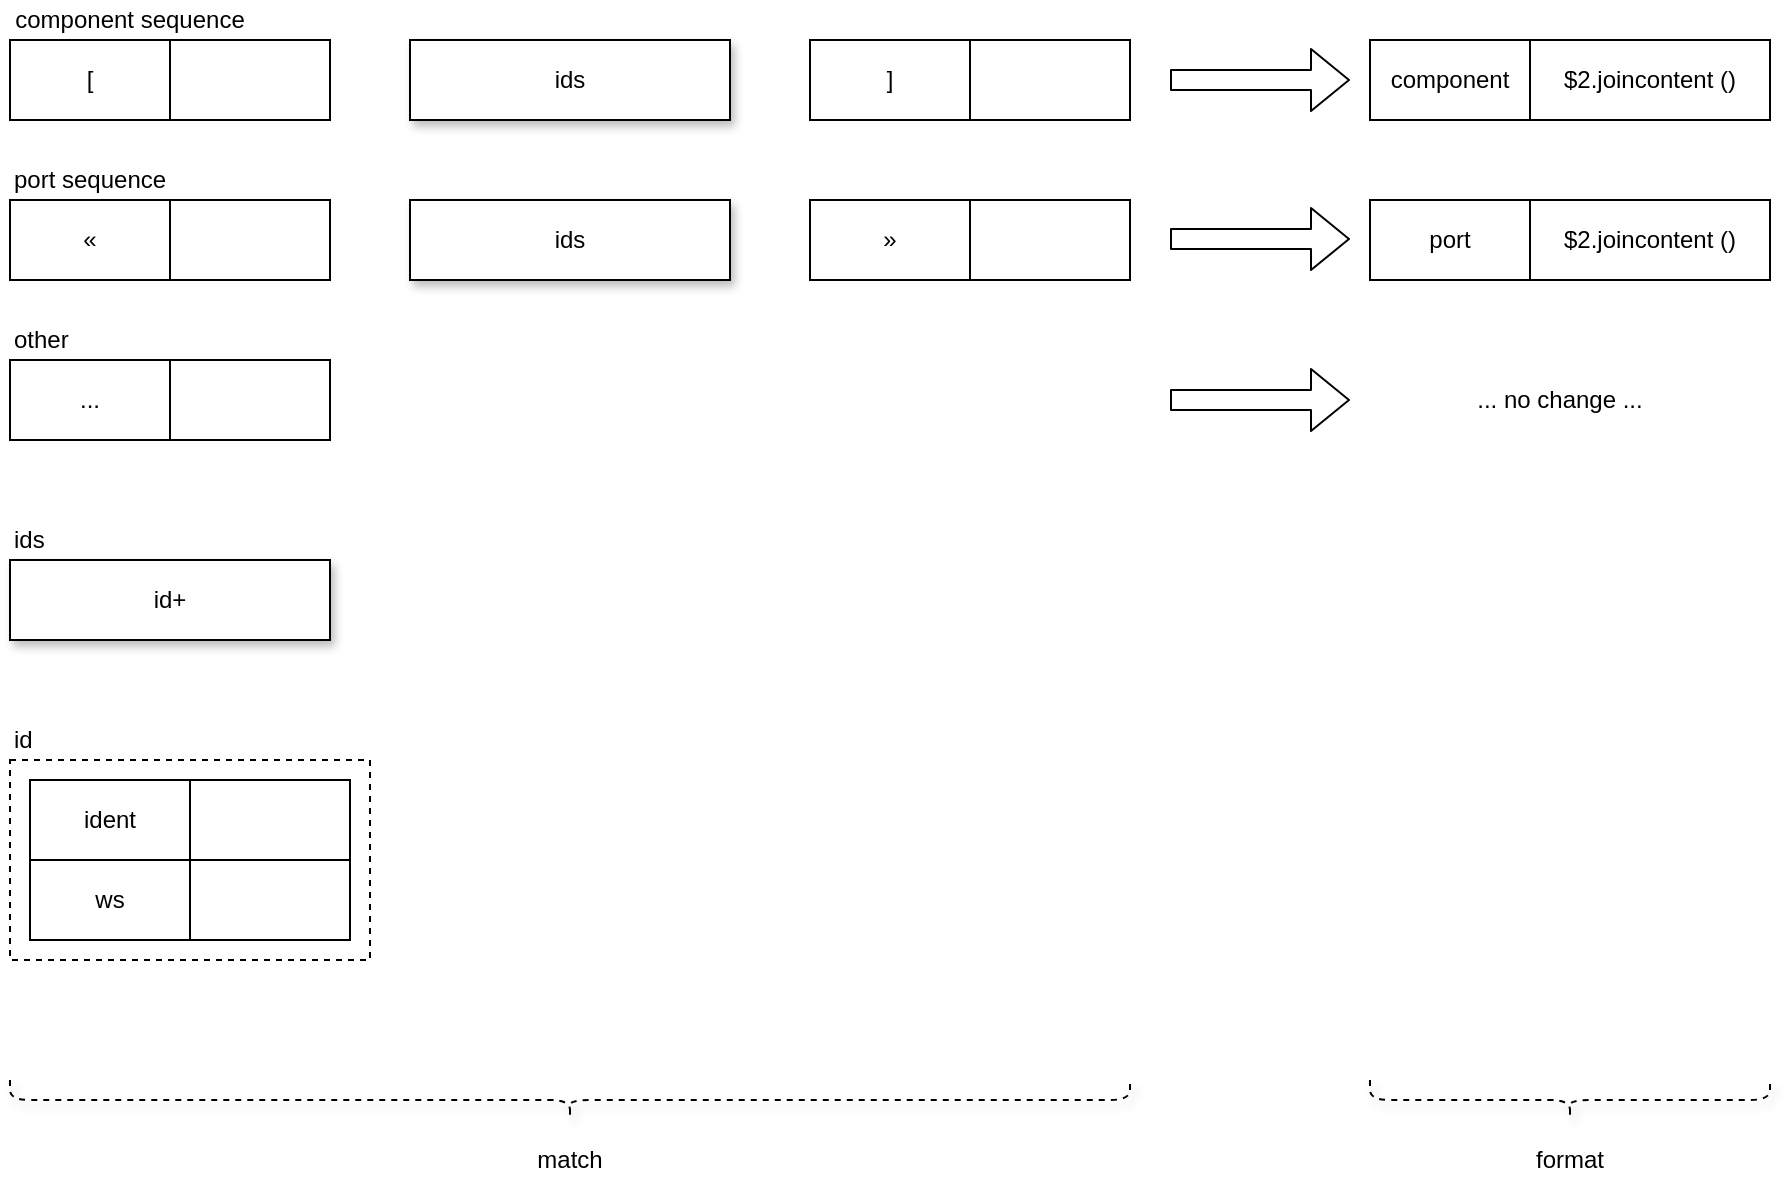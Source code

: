 <mxfile version="14.6.13" type="device"><diagram id="oMpclr1yySNiD7nfy-qn" name="folding"><mxGraphModel dx="1106" dy="806" grid="1" gridSize="10" guides="1" tooltips="1" connect="1" arrows="1" fold="1" page="1" pageScale="1" pageWidth="1100" pageHeight="850" math="0" shadow="0"><root><mxCell id="0"/><mxCell id="1" parent="0"/><mxCell id="BmiWkwZdn9Z-OI5TT-yy-23" value="" style="rounded=0;whiteSpace=wrap;html=1;dashed=1;" vertex="1" parent="1"><mxGeometry x="40" y="440" width="180" height="100" as="geometry"/></mxCell><mxCell id="BmiWkwZdn9Z-OI5TT-yy-1" value="[" style="rounded=0;whiteSpace=wrap;html=1;" vertex="1" parent="1"><mxGeometry x="40" y="80" width="80" height="40" as="geometry"/></mxCell><mxCell id="BmiWkwZdn9Z-OI5TT-yy-2" value="" style="rounded=0;whiteSpace=wrap;html=1;" vertex="1" parent="1"><mxGeometry x="120" y="80" width="80" height="40" as="geometry"/></mxCell><mxCell id="BmiWkwZdn9Z-OI5TT-yy-3" value="ids" style="rounded=0;whiteSpace=wrap;html=1;shadow=1;" vertex="1" parent="1"><mxGeometry x="240" y="80" width="160" height="40" as="geometry"/></mxCell><mxCell id="BmiWkwZdn9Z-OI5TT-yy-5" value="]" style="rounded=0;whiteSpace=wrap;html=1;" vertex="1" parent="1"><mxGeometry x="440" y="80" width="80" height="40" as="geometry"/></mxCell><mxCell id="BmiWkwZdn9Z-OI5TT-yy-6" value="" style="rounded=0;whiteSpace=wrap;html=1;" vertex="1" parent="1"><mxGeometry x="520" y="80" width="80" height="40" as="geometry"/></mxCell><mxCell id="BmiWkwZdn9Z-OI5TT-yy-7" value="«" style="rounded=0;whiteSpace=wrap;html=1;" vertex="1" parent="1"><mxGeometry x="40" y="160" width="80" height="40" as="geometry"/></mxCell><mxCell id="BmiWkwZdn9Z-OI5TT-yy-8" value="" style="rounded=0;whiteSpace=wrap;html=1;" vertex="1" parent="1"><mxGeometry x="120" y="160" width="80" height="40" as="geometry"/></mxCell><mxCell id="BmiWkwZdn9Z-OI5TT-yy-9" value="ids" style="rounded=0;whiteSpace=wrap;html=1;shadow=1;" vertex="1" parent="1"><mxGeometry x="240" y="160" width="160" height="40" as="geometry"/></mxCell><mxCell id="BmiWkwZdn9Z-OI5TT-yy-11" value="»" style="rounded=0;whiteSpace=wrap;html=1;" vertex="1" parent="1"><mxGeometry x="440" y="160" width="80" height="40" as="geometry"/></mxCell><mxCell id="BmiWkwZdn9Z-OI5TT-yy-12" value="" style="rounded=0;whiteSpace=wrap;html=1;" vertex="1" parent="1"><mxGeometry x="520" y="160" width="80" height="40" as="geometry"/></mxCell><mxCell id="BmiWkwZdn9Z-OI5TT-yy-13" value="component" style="rounded=0;whiteSpace=wrap;html=1;" vertex="1" parent="1"><mxGeometry x="720" y="80" width="80" height="40" as="geometry"/></mxCell><mxCell id="BmiWkwZdn9Z-OI5TT-yy-14" value="$2.joincontent ()" style="rounded=0;whiteSpace=wrap;html=1;" vertex="1" parent="1"><mxGeometry x="800" y="80" width="120" height="40" as="geometry"/></mxCell><mxCell id="BmiWkwZdn9Z-OI5TT-yy-15" value="port" style="rounded=0;whiteSpace=wrap;html=1;" vertex="1" parent="1"><mxGeometry x="720" y="160" width="80" height="40" as="geometry"/></mxCell><mxCell id="BmiWkwZdn9Z-OI5TT-yy-16" value="$2.joincontent ()" style="rounded=0;whiteSpace=wrap;html=1;" vertex="1" parent="1"><mxGeometry x="800" y="160" width="120" height="40" as="geometry"/></mxCell><mxCell id="BmiWkwZdn9Z-OI5TT-yy-17" value="" style="shape=flexArrow;endArrow=classic;html=1;" edge="1" parent="1"><mxGeometry width="50" height="50" relative="1" as="geometry"><mxPoint x="620" y="100" as="sourcePoint"/><mxPoint x="710" y="100" as="targetPoint"/></mxGeometry></mxCell><mxCell id="BmiWkwZdn9Z-OI5TT-yy-18" value="" style="shape=flexArrow;endArrow=classic;html=1;" edge="1" parent="1"><mxGeometry width="50" height="50" relative="1" as="geometry"><mxPoint x="620" y="179.5" as="sourcePoint"/><mxPoint x="710" y="179.5" as="targetPoint"/></mxGeometry></mxCell><mxCell id="BmiWkwZdn9Z-OI5TT-yy-19" value="ident" style="rounded=0;whiteSpace=wrap;html=1;" vertex="1" parent="1"><mxGeometry x="50" y="450" width="80" height="40" as="geometry"/></mxCell><mxCell id="BmiWkwZdn9Z-OI5TT-yy-20" value="" style="rounded=0;whiteSpace=wrap;html=1;" vertex="1" parent="1"><mxGeometry x="130" y="450" width="80" height="40" as="geometry"/></mxCell><mxCell id="BmiWkwZdn9Z-OI5TT-yy-21" value="ws" style="rounded=0;whiteSpace=wrap;html=1;" vertex="1" parent="1"><mxGeometry x="50" y="490" width="80" height="40" as="geometry"/></mxCell><mxCell id="BmiWkwZdn9Z-OI5TT-yy-22" value="" style="rounded=0;whiteSpace=wrap;html=1;" vertex="1" parent="1"><mxGeometry x="130" y="490" width="80" height="40" as="geometry"/></mxCell><mxCell id="BmiWkwZdn9Z-OI5TT-yy-24" value="..." style="rounded=0;whiteSpace=wrap;html=1;" vertex="1" parent="1"><mxGeometry x="40" y="240" width="80" height="40" as="geometry"/></mxCell><mxCell id="BmiWkwZdn9Z-OI5TT-yy-25" value="" style="rounded=0;whiteSpace=wrap;html=1;" vertex="1" parent="1"><mxGeometry x="120" y="240" width="80" height="40" as="geometry"/></mxCell><mxCell id="BmiWkwZdn9Z-OI5TT-yy-30" value="" style="shape=flexArrow;endArrow=classic;html=1;" edge="1" parent="1"><mxGeometry width="50" height="50" relative="1" as="geometry"><mxPoint x="620" y="260" as="sourcePoint"/><mxPoint x="710" y="260" as="targetPoint"/></mxGeometry></mxCell><mxCell id="BmiWkwZdn9Z-OI5TT-yy-33" value="... no change ..." style="text;html=1;strokeColor=none;fillColor=none;align=center;verticalAlign=middle;whiteSpace=wrap;rounded=0;dashed=1;" vertex="1" parent="1"><mxGeometry x="770" y="250" width="90" height="20" as="geometry"/></mxCell><mxCell id="BmiWkwZdn9Z-OI5TT-yy-36" value="component sequence" style="text;html=1;strokeColor=none;fillColor=none;align=center;verticalAlign=middle;whiteSpace=wrap;rounded=0;dashed=1;" vertex="1" parent="1"><mxGeometry x="40" y="60" width="120" height="20" as="geometry"/></mxCell><mxCell id="BmiWkwZdn9Z-OI5TT-yy-37" value="port sequence" style="text;html=1;strokeColor=none;fillColor=none;align=left;verticalAlign=middle;whiteSpace=wrap;rounded=0;dashed=1;" vertex="1" parent="1"><mxGeometry x="40" y="140" width="120" height="20" as="geometry"/></mxCell><mxCell id="BmiWkwZdn9Z-OI5TT-yy-38" value="other" style="text;html=1;strokeColor=none;fillColor=none;align=left;verticalAlign=middle;whiteSpace=wrap;rounded=0;dashed=1;" vertex="1" parent="1"><mxGeometry x="40" y="220" width="120" height="20" as="geometry"/></mxCell><mxCell id="BmiWkwZdn9Z-OI5TT-yy-39" value="id" style="text;html=1;strokeColor=none;fillColor=none;align=left;verticalAlign=middle;whiteSpace=wrap;rounded=0;dashed=1;" vertex="1" parent="1"><mxGeometry x="40" y="420" width="120" height="20" as="geometry"/></mxCell><mxCell id="BmiWkwZdn9Z-OI5TT-yy-40" value="ids" style="text;html=1;strokeColor=none;fillColor=none;align=left;verticalAlign=middle;whiteSpace=wrap;rounded=0;dashed=1;" vertex="1" parent="1"><mxGeometry x="40" y="320" width="120" height="20" as="geometry"/></mxCell><mxCell id="BmiWkwZdn9Z-OI5TT-yy-41" value="id+" style="rounded=0;whiteSpace=wrap;html=1;shadow=1;" vertex="1" parent="1"><mxGeometry x="40" y="340" width="160" height="40" as="geometry"/></mxCell><mxCell id="BmiWkwZdn9Z-OI5TT-yy-42" value="" style="shape=curlyBracket;whiteSpace=wrap;html=1;rounded=1;shadow=1;dashed=1;align=left;rotation=-90;" vertex="1" parent="1"><mxGeometry x="310" y="330" width="20" height="560" as="geometry"/></mxCell><mxCell id="BmiWkwZdn9Z-OI5TT-yy-43" value="" style="shape=curlyBracket;whiteSpace=wrap;html=1;rounded=1;shadow=1;dashed=1;align=left;rotation=-90;" vertex="1" parent="1"><mxGeometry x="810" y="510" width="20" height="200" as="geometry"/></mxCell><mxCell id="BmiWkwZdn9Z-OI5TT-yy-44" value="match" style="text;html=1;strokeColor=none;fillColor=none;align=center;verticalAlign=middle;whiteSpace=wrap;rounded=0;dashed=1;" vertex="1" parent="1"><mxGeometry x="260" y="630" width="120" height="20" as="geometry"/></mxCell><mxCell id="BmiWkwZdn9Z-OI5TT-yy-45" value="format" style="text;html=1;strokeColor=none;fillColor=none;align=center;verticalAlign=middle;whiteSpace=wrap;rounded=0;dashed=1;" vertex="1" parent="1"><mxGeometry x="760" y="630" width="120" height="20" as="geometry"/></mxCell></root></mxGraphModel></diagram></mxfile>